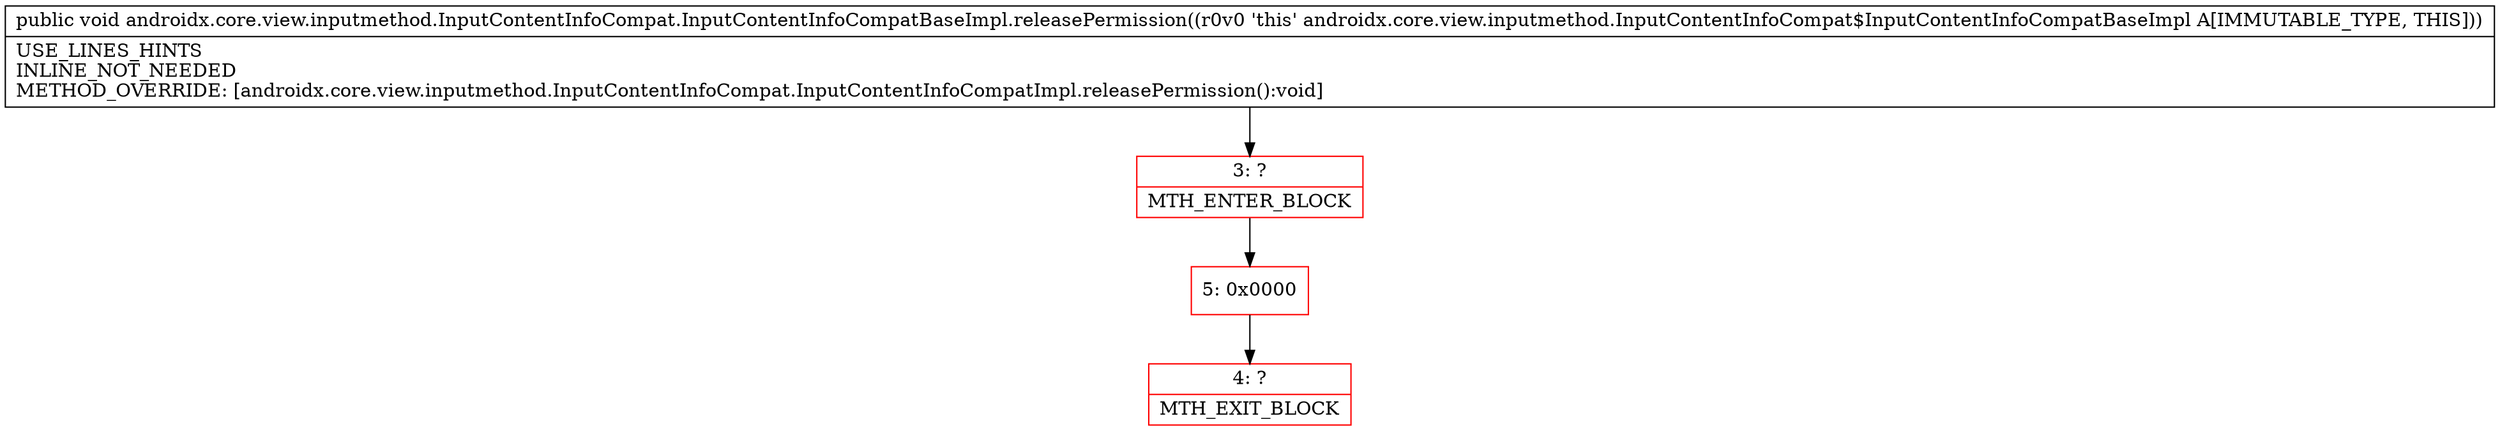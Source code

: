 digraph "CFG forandroidx.core.view.inputmethod.InputContentInfoCompat.InputContentInfoCompatBaseImpl.releasePermission()V" {
subgraph cluster_Region_712933779 {
label = "R(0)";
node [shape=record,color=blue];
}
Node_3 [shape=record,color=red,label="{3\:\ ?|MTH_ENTER_BLOCK\l}"];
Node_5 [shape=record,color=red,label="{5\:\ 0x0000}"];
Node_4 [shape=record,color=red,label="{4\:\ ?|MTH_EXIT_BLOCK\l}"];
MethodNode[shape=record,label="{public void androidx.core.view.inputmethod.InputContentInfoCompat.InputContentInfoCompatBaseImpl.releasePermission((r0v0 'this' androidx.core.view.inputmethod.InputContentInfoCompat$InputContentInfoCompatBaseImpl A[IMMUTABLE_TYPE, THIS]))  | USE_LINES_HINTS\lINLINE_NOT_NEEDED\lMETHOD_OVERRIDE: [androidx.core.view.inputmethod.InputContentInfoCompat.InputContentInfoCompatImpl.releasePermission():void]\l}"];
MethodNode -> Node_3;Node_3 -> Node_5;
Node_5 -> Node_4;
}

